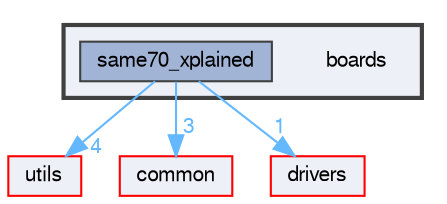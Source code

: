 digraph "boards"
{
 // LATEX_PDF_SIZE
  bgcolor="transparent";
  edge [fontname=FreeSans,fontsize=10,labelfontname=FreeSans,labelfontsize=10];
  node [fontname=FreeSans,fontsize=10,shape=box,height=0.2,width=0.4];
  compound=true
  subgraph clusterdir_8c12ef0c80b8ba6fd4321bb26fac3c96 {
    graph [ bgcolor="#edf0f7", pencolor="grey25", label="", fontname=FreeSans,fontsize=10 style="filled,bold", URL="dir_8c12ef0c80b8ba6fd4321bb26fac3c96.html",tooltip=""]
    dir_8c12ef0c80b8ba6fd4321bb26fac3c96 [shape=plaintext, label="boards"];
  dir_490640c4bcf09c79aa04cefe3845aea6 [label="same70_xplained", fillcolor="#a2b4d6", color="grey25", style="filled", URL="dir_490640c4bcf09c79aa04cefe3845aea6.html",tooltip=""];
  }
  dir_7dbb3f8d9b3c7f1bbfe241818c433d10 [label="utils", fillcolor="#edf0f7", color="red", style="filled", URL="dir_7dbb3f8d9b3c7f1bbfe241818c433d10.html",tooltip=""];
  dir_bdd9a5d540de89e9fe90efdfc6973a4f [label="common", fillcolor="#edf0f7", color="red", style="filled", URL="dir_bdd9a5d540de89e9fe90efdfc6973a4f.html",tooltip=""];
  dir_23452eaafd74a0dfcbccff24142d67ec [label="drivers", fillcolor="#edf0f7", color="red", style="filled", URL="dir_23452eaafd74a0dfcbccff24142d67ec.html",tooltip=""];
  dir_490640c4bcf09c79aa04cefe3845aea6->dir_23452eaafd74a0dfcbccff24142d67ec [headlabel="1", labeldistance=1.5 headhref="dir_000046_000014.html" color="steelblue1" fontcolor="steelblue1"];
  dir_490640c4bcf09c79aa04cefe3845aea6->dir_7dbb3f8d9b3c7f1bbfe241818c433d10 [headlabel="4", labeldistance=1.5 headhref="dir_000046_000068.html" color="steelblue1" fontcolor="steelblue1"];
  dir_490640c4bcf09c79aa04cefe3845aea6->dir_bdd9a5d540de89e9fe90efdfc6973a4f [headlabel="3", labeldistance=1.5 headhref="dir_000046_000006.html" color="steelblue1" fontcolor="steelblue1"];
}

